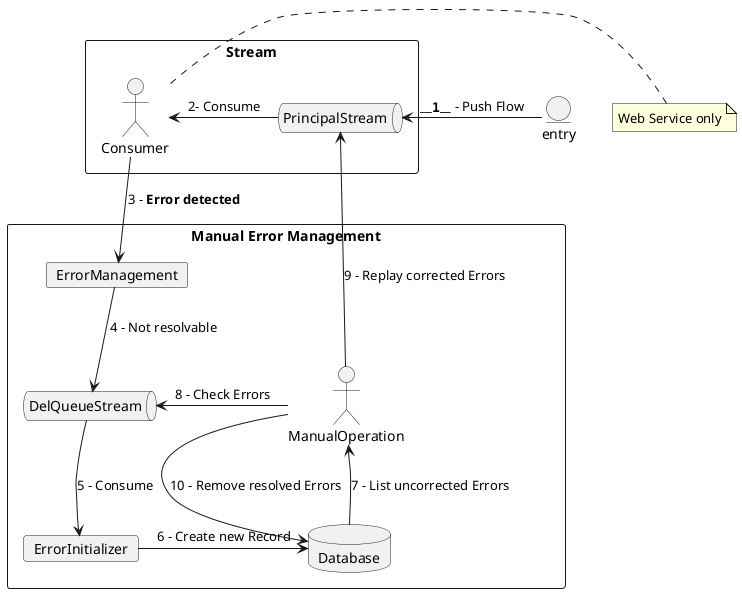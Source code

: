 @startuml

entity entry
rectangle "Stream"  {
queue PrincipalStream
actor Consumer
}
rectangle "Manual Error Management"  {
card ErrorManagement
queue DelQueueStream

card ErrorInitializer
actor ManualOperation
database Database

}

entry -l-> PrincipalStream :  __""**1**""__ - Push Flow 
Consumer <-l- PrincipalStream : 2- Consume
Consumer --> ErrorManagement : 3 - **Error detected**
ErrorManagement --> DelQueueStream : 4 - Not resolvable
DelQueueStream --> ErrorInitializer :  5 - Consume
ErrorInitializer -> Database : 6 - Create new Record


note left of Consumer : Web Service only


ManualOperation <- Database : 7 - List uncorrected Errors 
ManualOperation -> DelQueueStream : 8 - Check Errors 
ManualOperation -> PrincipalStream : 9 - Replay corrected Errors
ManualOperation -> Database : 10 - Remove resolved Errors

@enduml